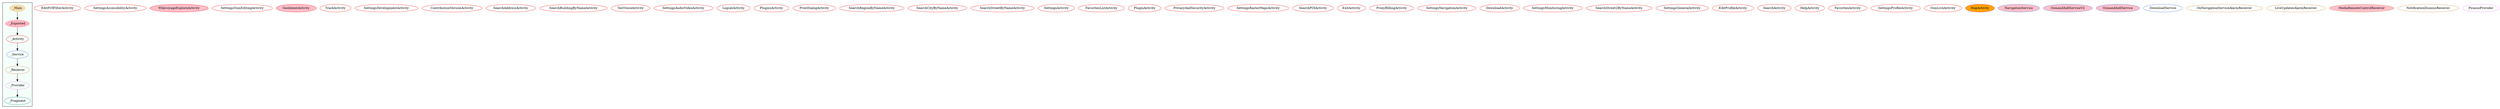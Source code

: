 digraph G {
subgraph cluster_legend{ 
bgcolor=mintcream;
_Activity[color = red];
_Service[color = royalblue];
_Provider[color = violet];
_Reciever[color = peru];
_Fragment[color = teal];
_Main[style=filled, fillcolor=wheat, color = mintcream];
_Exported[style=filled, fillcolor=lightpink, color = mintcream];
_Main -> _Exported -> _Activity -> _Service -> _Reciever -> _Provider -> _Fragment; 
}
EditPOIFilterActivity[color = red];
SettingsAccessibilityActivity[color = red];
WikivoyageExploreActivity[style=filled, fillcolor=pink, color = red];
SettingsOsmEditingActivity[color = red];
GeoIntentActivity[style=filled, fillcolor=pink, color = red];
TrackActivity[color = red];
SettingsDevelopmentActivity[color = red];
ContributionVersionActivity[color = red];
SearchAddressActivity[color = red];
SearchBuildingByNameActivity[color = red];
TestVoiceActivity[color = red];
SettingsAudioVideoActivity[color = red];
LogcatActivity[color = red];
PluginsActivity[color = red];
PrintDialogActivity[color = red];
SearchRegionByNameActivity[color = red];
SearchCityByNameActivity[color = red];
SearchStreetByNameActivity[color = red];
SettingsActivity[color = red];
FavoritesListActivity[color = red];
PluginActivity[color = red];
PrivacyAndSecurityActivity[color = red];
SettingsRasterMapsActivity[color = red];
SearchPOIActivity[color = red];
ExitActivity[color = red];
ProxyBillingActivity[color = red];
SettingsNavigationActivity[color = red];
DownloadActivity[color = red];
SettingsMonitoringActivity[color = red];
SearchStreet2ByNameActivity[color = red];
SettingsGeneralActivity[color = red];
EditProfileActivity[color = red];
SearchActivity[color = red];
HelpActivity[color = red];
FavoritesActivity[color = red];
SettingsProfileActivity[color = red];
OsmLiveActivity[color = red];
MapActivity[style=filled, fillcolor=orange, color = red];
NavigationService[style=filled, fillcolor=pink, color = royalblue];
OsmandAidlServiceV2[style=filled, fillcolor=pink, color = royalblue];
OsmandAidlService[style=filled, fillcolor=pink, color = royalblue];
DownloadService[color = royalblue];
OnNavigationServiceAlarmReceiver[color = peru];
LiveUpdatesAlarmReceiver[color = peru];
MediaRemoteControlReceiver[style=filled, fillcolor=pink, color = peru];
NotificationDismissReceiver[color = peru];
PicassoProvider[color = violet];
}
